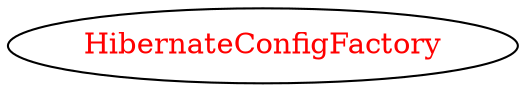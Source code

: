 digraph dependencyGraph {
 concentrate=true;
 ranksep="2.0";
 rankdir="LR"; 
 splines="ortho";
"HibernateConfigFactory" [fontcolor="red"];
}